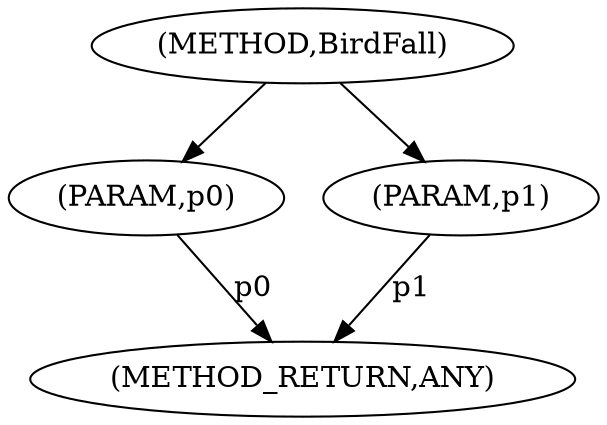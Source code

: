 digraph "BirdFall" {  
"611" [label = <(METHOD,BirdFall)> ]
"615" [label = <(METHOD_RETURN,ANY)> ]
"612" [label = <(PARAM,p0)> ]
"613" [label = <(PARAM,p1)> ]
  "612" -> "615"  [ label = "p0"] 
  "613" -> "615"  [ label = "p1"] 
  "611" -> "612" 
  "611" -> "613" 
}
